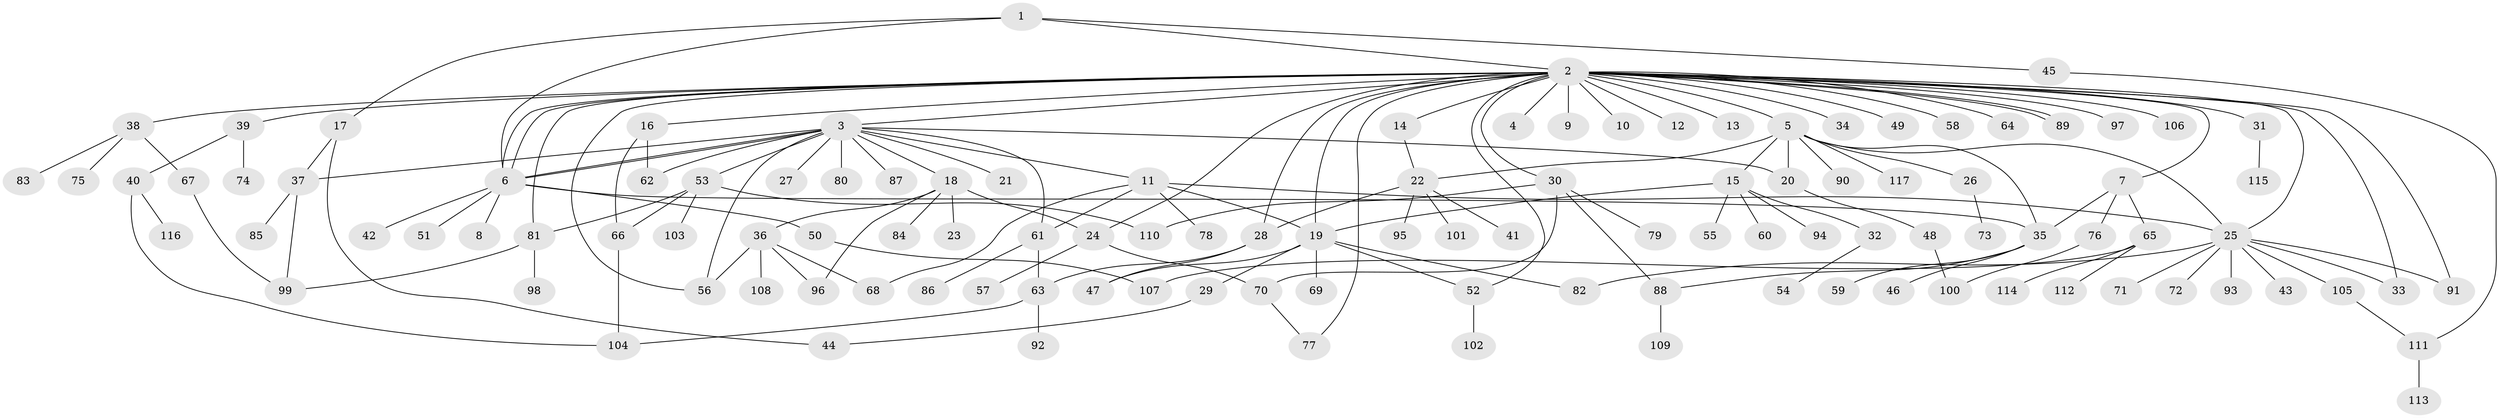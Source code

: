 // coarse degree distribution, {4: 0.046511627906976744, 34: 0.011627906976744186, 14: 0.011627906976744186, 1: 0.47674418604651164, 13: 0.011627906976744186, 9: 0.011627906976744186, 6: 0.046511627906976744, 5: 0.03488372093023256, 2: 0.1744186046511628, 3: 0.1511627906976744, 8: 0.011627906976744186, 11: 0.011627906976744186}
// Generated by graph-tools (version 1.1) at 2025/41/03/06/25 10:41:50]
// undirected, 117 vertices, 158 edges
graph export_dot {
graph [start="1"]
  node [color=gray90,style=filled];
  1;
  2;
  3;
  4;
  5;
  6;
  7;
  8;
  9;
  10;
  11;
  12;
  13;
  14;
  15;
  16;
  17;
  18;
  19;
  20;
  21;
  22;
  23;
  24;
  25;
  26;
  27;
  28;
  29;
  30;
  31;
  32;
  33;
  34;
  35;
  36;
  37;
  38;
  39;
  40;
  41;
  42;
  43;
  44;
  45;
  46;
  47;
  48;
  49;
  50;
  51;
  52;
  53;
  54;
  55;
  56;
  57;
  58;
  59;
  60;
  61;
  62;
  63;
  64;
  65;
  66;
  67;
  68;
  69;
  70;
  71;
  72;
  73;
  74;
  75;
  76;
  77;
  78;
  79;
  80;
  81;
  82;
  83;
  84;
  85;
  86;
  87;
  88;
  89;
  90;
  91;
  92;
  93;
  94;
  95;
  96;
  97;
  98;
  99;
  100;
  101;
  102;
  103;
  104;
  105;
  106;
  107;
  108;
  109;
  110;
  111;
  112;
  113;
  114;
  115;
  116;
  117;
  1 -- 2;
  1 -- 6;
  1 -- 17;
  1 -- 45;
  2 -- 3;
  2 -- 4;
  2 -- 5;
  2 -- 6;
  2 -- 6;
  2 -- 7;
  2 -- 9;
  2 -- 10;
  2 -- 12;
  2 -- 13;
  2 -- 14;
  2 -- 16;
  2 -- 19;
  2 -- 24;
  2 -- 25;
  2 -- 28;
  2 -- 30;
  2 -- 31;
  2 -- 33;
  2 -- 34;
  2 -- 38;
  2 -- 39;
  2 -- 49;
  2 -- 52;
  2 -- 56;
  2 -- 58;
  2 -- 64;
  2 -- 77;
  2 -- 81;
  2 -- 89;
  2 -- 89;
  2 -- 91;
  2 -- 97;
  2 -- 106;
  3 -- 6;
  3 -- 6;
  3 -- 11;
  3 -- 18;
  3 -- 20;
  3 -- 21;
  3 -- 27;
  3 -- 37;
  3 -- 53;
  3 -- 56;
  3 -- 61;
  3 -- 62;
  3 -- 80;
  3 -- 87;
  5 -- 15;
  5 -- 20;
  5 -- 22;
  5 -- 25;
  5 -- 26;
  5 -- 35;
  5 -- 90;
  5 -- 117;
  6 -- 8;
  6 -- 35;
  6 -- 42;
  6 -- 50;
  6 -- 51;
  7 -- 35;
  7 -- 65;
  7 -- 76;
  11 -- 19;
  11 -- 25;
  11 -- 61;
  11 -- 68;
  11 -- 78;
  14 -- 22;
  15 -- 19;
  15 -- 32;
  15 -- 55;
  15 -- 60;
  15 -- 94;
  16 -- 62;
  16 -- 66;
  17 -- 37;
  17 -- 44;
  18 -- 23;
  18 -- 24;
  18 -- 36;
  18 -- 84;
  18 -- 96;
  19 -- 29;
  19 -- 47;
  19 -- 52;
  19 -- 69;
  19 -- 82;
  20 -- 48;
  22 -- 28;
  22 -- 41;
  22 -- 95;
  22 -- 101;
  24 -- 57;
  24 -- 70;
  25 -- 33;
  25 -- 43;
  25 -- 71;
  25 -- 72;
  25 -- 82;
  25 -- 91;
  25 -- 93;
  25 -- 105;
  26 -- 73;
  28 -- 47;
  28 -- 63;
  29 -- 44;
  30 -- 70;
  30 -- 79;
  30 -- 88;
  30 -- 110;
  31 -- 115;
  32 -- 54;
  35 -- 46;
  35 -- 59;
  35 -- 88;
  36 -- 56;
  36 -- 68;
  36 -- 96;
  36 -- 108;
  37 -- 85;
  37 -- 99;
  38 -- 67;
  38 -- 75;
  38 -- 83;
  39 -- 40;
  39 -- 74;
  40 -- 104;
  40 -- 116;
  45 -- 111;
  48 -- 100;
  50 -- 107;
  52 -- 102;
  53 -- 66;
  53 -- 81;
  53 -- 103;
  53 -- 110;
  61 -- 63;
  61 -- 86;
  63 -- 92;
  63 -- 104;
  65 -- 107;
  65 -- 112;
  65 -- 114;
  66 -- 104;
  67 -- 99;
  70 -- 77;
  76 -- 100;
  81 -- 98;
  81 -- 99;
  88 -- 109;
  105 -- 111;
  111 -- 113;
}
